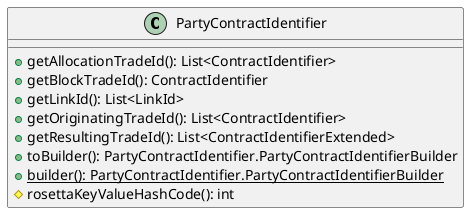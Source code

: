 @startuml

    class PartyContractIdentifier [[PartyContractIdentifier.html]] {
        +getAllocationTradeId(): List<ContractIdentifier>
        +getBlockTradeId(): ContractIdentifier
        +getLinkId(): List<LinkId>
        +getOriginatingTradeId(): List<ContractIdentifier>
        +getResultingTradeId(): List<ContractIdentifierExtended>
        +toBuilder(): PartyContractIdentifier.PartyContractIdentifierBuilder
        {static} +builder(): PartyContractIdentifier.PartyContractIdentifierBuilder
        #rosettaKeyValueHashCode(): int
    }

@enduml
